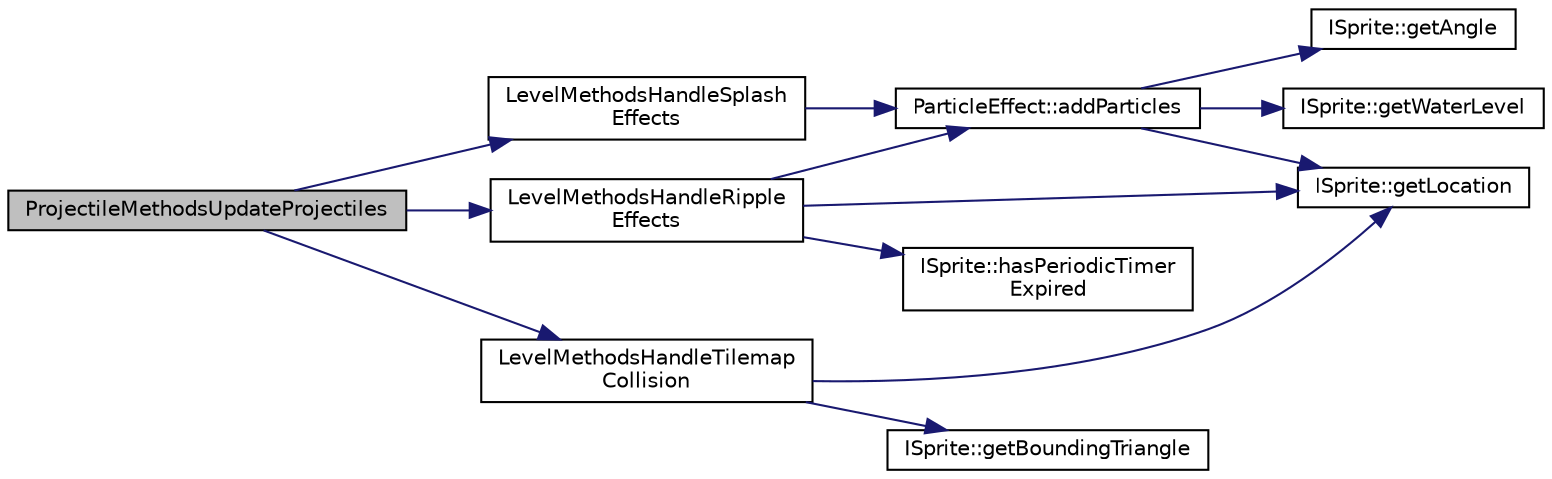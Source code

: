 digraph "ProjectileMethodsUpdateProjectiles"
{
 // LATEX_PDF_SIZE
  edge [fontname="Helvetica",fontsize="10",labelfontname="Helvetica",labelfontsize="10"];
  node [fontname="Helvetica",fontsize="10",shape=record];
  rankdir="LR";
  Node1 [label="ProjectileMethodsUpdateProjectiles",height=0.2,width=0.4,color="black", fillcolor="grey75", style="filled", fontcolor="black",tooltip=" "];
  Node1 -> Node2 [color="midnightblue",fontsize="10",style="solid",fontname="Helvetica"];
  Node2 [label="LevelMethodsHandleRipple\lEffects",height=0.2,width=0.4,color="black", fillcolor="white", style="filled",URL="$_level_methods_8cpp.html#abd61dfe68f73958d52c6281f759ed6b5",tooltip=" "];
  Node2 -> Node3 [color="midnightblue",fontsize="10",style="solid",fontname="Helvetica"];
  Node3 [label="ParticleEffect::addParticles",height=0.2,width=0.4,color="black", fillcolor="white", style="filled",URL="$class_particle_effect.html#a807a1af756635bd62afd7b5ad190d29c",tooltip=" "];
  Node3 -> Node4 [color="midnightblue",fontsize="10",style="solid",fontname="Helvetica"];
  Node4 [label="ISprite::getAngle",height=0.2,width=0.4,color="black", fillcolor="white", style="filled",URL="$class_i_sprite.html#a44ab48c7a0ca24cf44b5aeb7c84ba597",tooltip=" "];
  Node3 -> Node5 [color="midnightblue",fontsize="10",style="solid",fontname="Helvetica"];
  Node5 [label="ISprite::getLocation",height=0.2,width=0.4,color="black", fillcolor="white", style="filled",URL="$class_i_sprite.html#a04e5809c871ecfe7caeab6d6886e2bbd",tooltip=" "];
  Node3 -> Node6 [color="midnightblue",fontsize="10",style="solid",fontname="Helvetica"];
  Node6 [label="ISprite::getWaterLevel",height=0.2,width=0.4,color="black", fillcolor="white", style="filled",URL="$class_i_sprite.html#afd39c00bbd79fc13234885c8941ea798",tooltip=" "];
  Node2 -> Node5 [color="midnightblue",fontsize="10",style="solid",fontname="Helvetica"];
  Node2 -> Node7 [color="midnightblue",fontsize="10",style="solid",fontname="Helvetica"];
  Node7 [label="ISprite::hasPeriodicTimer\lExpired",height=0.2,width=0.4,color="black", fillcolor="white", style="filled",URL="$class_i_sprite.html#a7ac783a7e9180e85f608b2263aee9e2a",tooltip=" "];
  Node1 -> Node8 [color="midnightblue",fontsize="10",style="solid",fontname="Helvetica"];
  Node8 [label="LevelMethodsHandleSplash\lEffects",height=0.2,width=0.4,color="black", fillcolor="white", style="filled",URL="$_level_methods_8cpp.html#ab1aa958de1a8fc83d2c96975a85e746a",tooltip=" "];
  Node8 -> Node3 [color="midnightblue",fontsize="10",style="solid",fontname="Helvetica"];
  Node1 -> Node9 [color="midnightblue",fontsize="10",style="solid",fontname="Helvetica"];
  Node9 [label="LevelMethodsHandleTilemap\lCollision",height=0.2,width=0.4,color="black", fillcolor="white", style="filled",URL="$_level_methods_8cpp.html#ae36552f0fda1d15060566206e64d996f",tooltip=" "];
  Node9 -> Node10 [color="midnightblue",fontsize="10",style="solid",fontname="Helvetica"];
  Node10 [label="ISprite::getBoundingTriangle",height=0.2,width=0.4,color="black", fillcolor="white", style="filled",URL="$class_i_sprite.html#ad02479bdf3ae8da1e43dd39a95b96940",tooltip=" "];
  Node9 -> Node5 [color="midnightblue",fontsize="10",style="solid",fontname="Helvetica"];
}
